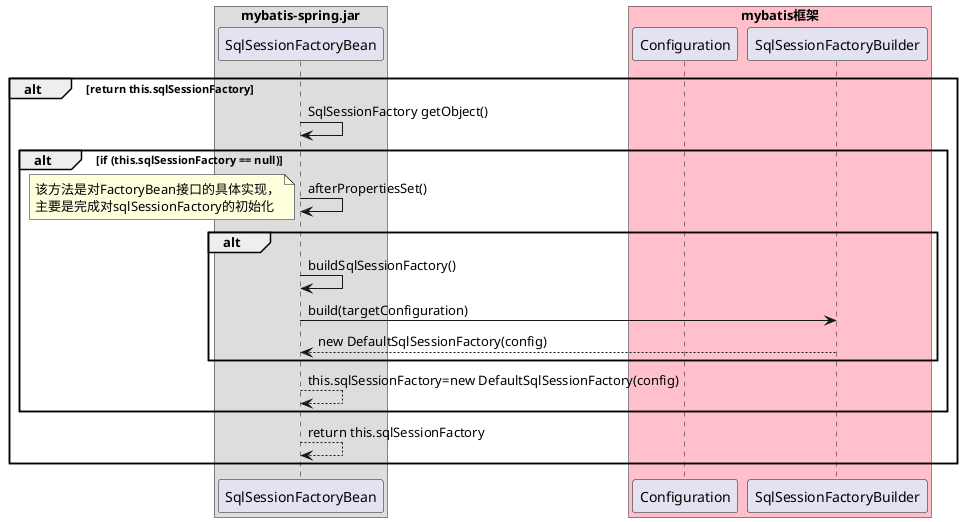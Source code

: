 @startuml
box "mybatis-spring.jar"
    participant SqlSessionFactoryBean
end box
box "mybatis框架" #pink
    participant Configuration
    participant SqlSessionFactoryBuilder
end box
alt return this.sqlSessionFactory
    SqlSessionFactoryBean->SqlSessionFactoryBean:SqlSessionFactory getObject()
alt if (this.sqlSessionFactory == null)
    SqlSessionFactoryBean->SqlSessionFactoryBean:afterPropertiesSet()
    note left :该方法是对FactoryBean接口的具体实现，\n主要是完成对sqlSessionFactory的初始化
alt
    SqlSessionFactoryBean->SqlSessionFactoryBean:buildSqlSessionFactory()
    SqlSessionFactoryBean->SqlSessionFactoryBuilder:build(targetConfiguration)
    SqlSessionFactoryBean<--SqlSessionFactoryBuilder:new DefaultSqlSessionFactory(config)
end
    SqlSessionFactoryBean-->SqlSessionFactoryBean:this.sqlSessionFactory=new DefaultSqlSessionFactory(config)
end
     SqlSessionFactoryBean-->SqlSessionFactoryBean:return this.sqlSessionFactory
end
@enduml